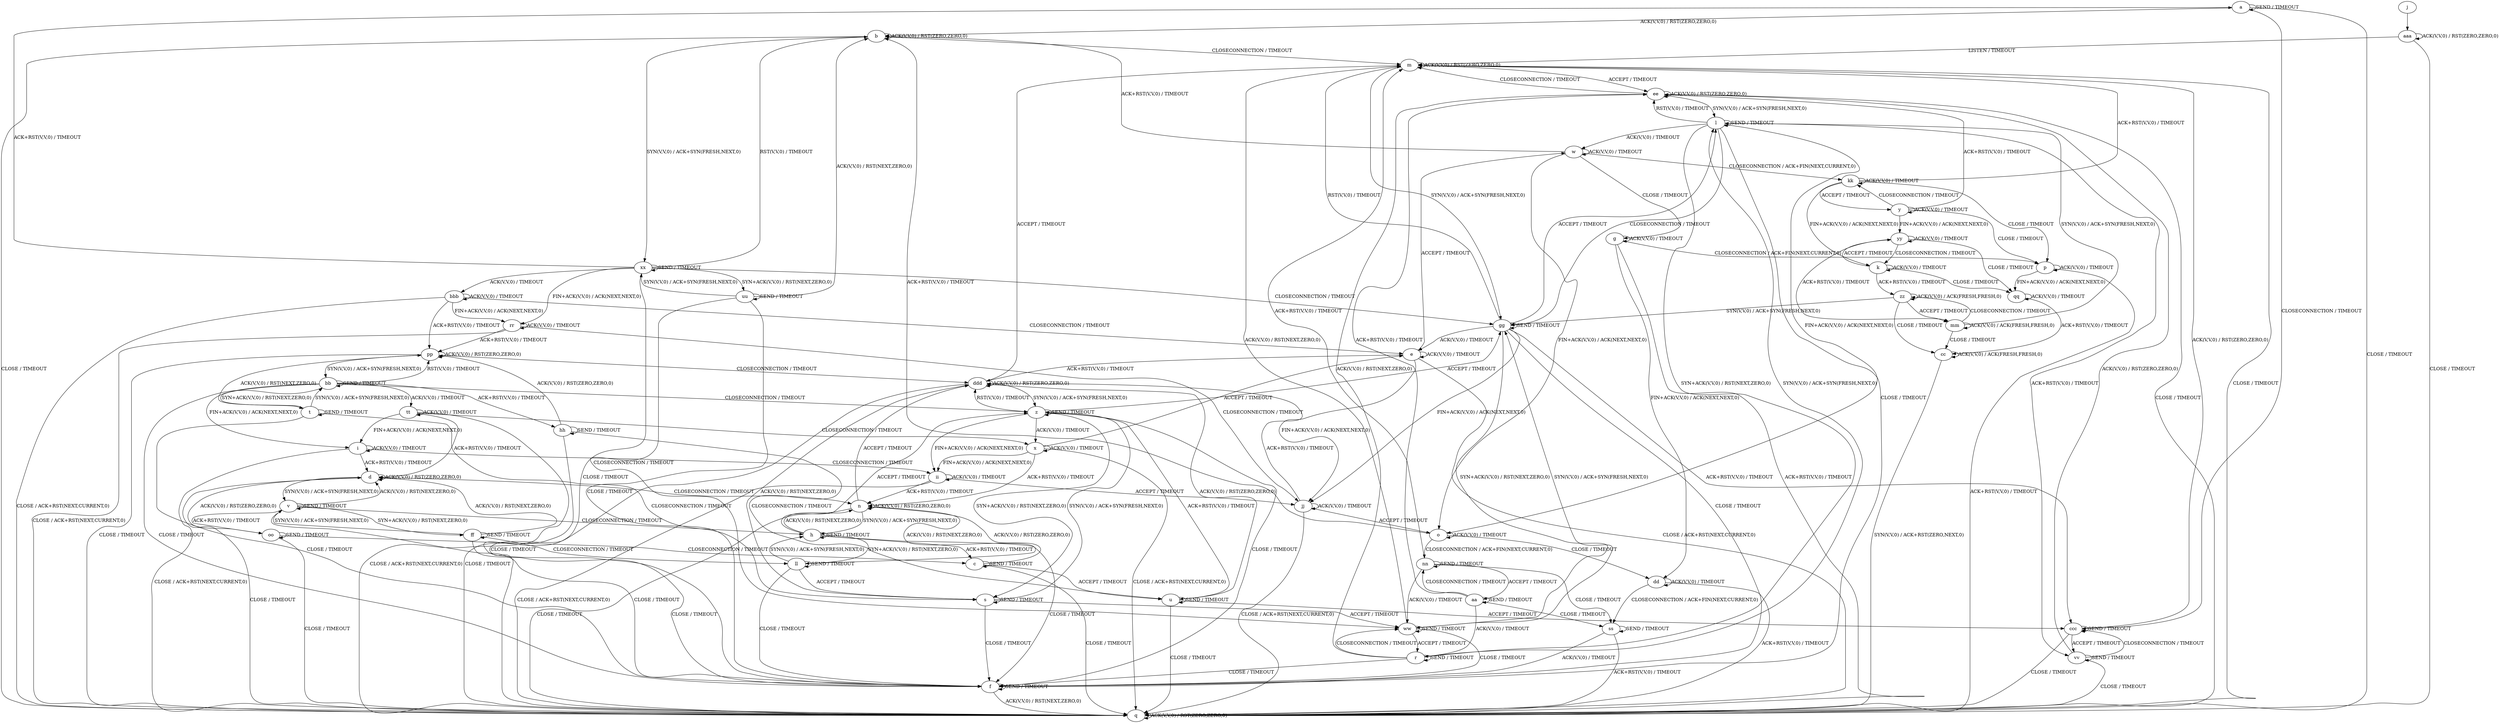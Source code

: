 digraph "" {
	graph ["Incoming time"=11.608948230743408,
		"Outgoing time"=15.975616931915283,
		Output="{'States': 56, 'Transitions': 716, 'Filename': '../results/tcp/TCP_FreeBSD_Server-TCP_FreeBSD_Server-yices-3.dot'}",
		Reference="{'States': 56, 'Transitions': 716, 'Filename': '../subjects/tcp/TCP_FreeBSD_Server.dot'}",
		Solver=yices,
		Updated="{'States': 56, 'Transitions': 716, 'Filename': '../subjects/tcp/TCP_FreeBSD_Server.dot'}",
		"f-measure"=1.0,
		precision=1.0,
		recall=1.0
	];
	a -> a [key=0,
	label="SEND / TIMEOUT"];
a -> b [key=0,
label="ACK(V,V,0) / RST(ZERO,ZERO,0)"];
a -> q [key=0,
label="CLOSE / TIMEOUT"];
a -> ccc [key=0,
label="CLOSECONNECTION / TIMEOUT"];
b -> b [key=0,
label="ACK(V,V,0) / RST(ZERO,ZERO,0)"];
b -> m [key=0,
label="CLOSECONNECTION / TIMEOUT"];
b -> q [key=0,
label="CLOSE / TIMEOUT"];
b -> xx [key=0,
label="SYN(V,V,0) / ACK+SYN(FRESH,NEXT,0)"];
c -> c [key=0,
label="SEND / TIMEOUT"];
c -> n [key=0,
label="ACK(V,V,0) / RST(ZERO,ZERO,0)"];
c -> q [key=0,
label="CLOSE / TIMEOUT"];
c -> u [key=0,
label="ACCEPT / TIMEOUT"];
d -> d [key=0,
label="ACK(V,V,0) / RST(ZERO,ZERO,0)"];
d -> n [key=0,
label="CLOSECONNECTION / TIMEOUT"];
d -> q [key=0,
label="CLOSE / TIMEOUT"];
d -> v [key=0,
label="SYN(V,V,0) / ACK+SYN(FRESH,NEXT,0)"];
e -> e [key=0,
label="ACK(V,V,0) / TIMEOUT"];
e -> q [key=0,
label="CLOSE / ACK+RST(NEXT,CURRENT,0)"];
e -> w [key=0,
label="ACCEPT / TIMEOUT"];
e -> jj [key=0,
label="FIN+ACK(V,V,0) / ACK(NEXT,NEXT,0)"];
e -> ddd [key=0,
label="ACK+RST(V,V,0) / TIMEOUT"];
f -> f [key=0,
label="SEND / TIMEOUT"];
f -> q [key=0,
label="ACK(V,V,0) / RST(NEXT,ZERO,0)"];
g -> g [key=0,
label="ACK(V,V,0) / TIMEOUT"];
g -> p [key=0,
label="CLOSECONNECTION / ACK+FIN(NEXT,CURRENT,0)"];
g -> q [key=0,
label="ACK+RST(V,V,0) / TIMEOUT"];
g -> dd [key=0,
label="FIN+ACK(V,V,0) / ACK(NEXT,NEXT,0)"];
h -> c [key=0,
label="ACK+RST(V,V,0) / TIMEOUT"];
h -> f [key=0,
label="CLOSE / TIMEOUT"];
h -> h [key=0,
label="SEND / TIMEOUT"];
h -> n [key=0,
label="ACK(V,V,0) / RST(NEXT,ZERO,0)"];
h -> z [key=0,
label="ACCEPT / TIMEOUT"];
h -> ll [key=0,
label="SYN+ACK(V,V,0) / RST(NEXT,ZERO,0)"];
i -> d [key=0,
label="ACK+RST(V,V,0) / TIMEOUT"];
i -> i [key=0,
label="ACK(V,V,0) / TIMEOUT"];
i -> q [key=0,
label="CLOSE / ACK+RST(NEXT,CURRENT,0)"];
i -> ii [key=0,
label="CLOSECONNECTION / TIMEOUT"];
j -> aaa [key=0];
k -> k [key=0,
label="ACK(V,V,0) / TIMEOUT"];
k -> qq [key=0,
label="CLOSE / TIMEOUT"];
k -> yy [key=0,
label="ACCEPT / TIMEOUT"];
k -> zz [key=0,
label="ACK+RST(V,V,0) / TIMEOUT"];
l -> f [key=0,
label="CLOSE / TIMEOUT"];
l -> l [key=0,
label="SEND / TIMEOUT"];
l -> o [key=0,
label="FIN+ACK(V,V,0) / ACK(NEXT,NEXT,0)"];
l -> r [key=0,
label="SYN+ACK(V,V,0) / RST(NEXT,ZERO,0)"];
l -> w [key=0,
label="ACK(V,V,0) / TIMEOUT"];
l -> ee [key=0,
label="RST(V,V,0) / TIMEOUT"];
l -> gg [key=0,
label="CLOSECONNECTION / TIMEOUT"];
l -> vv [key=0,
label="ACK+RST(V,V,0) / TIMEOUT"];
m -> m [key=0,
label="ACK(V,V,0) / RST(ZERO,ZERO,0)"];
m -> q [key=0,
label="CLOSE / TIMEOUT"];
m -> ee [key=0,
label="ACCEPT / TIMEOUT"];
m -> gg [key=0,
label="SYN(V,V,0) / ACK+SYN(FRESH,NEXT,0)"];
n -> h [key=0,
label="SYN(V,V,0) / ACK+SYN(FRESH,NEXT,0)"];
n -> n [key=0,
label="ACK(V,V,0) / RST(ZERO,ZERO,0)"];
n -> q [key=0,
label="CLOSE / TIMEOUT"];
n -> ddd [key=0,
label="ACCEPT / TIMEOUT"];
o -> b [key=0,
label="ACK+RST(V,V,0) / TIMEOUT"];
o -> o [key=0,
label="ACK(V,V,0) / TIMEOUT"];
o -> dd [key=0,
label="CLOSE / TIMEOUT"];
o -> nn [key=0,
label="CLOSECONNECTION / ACK+FIN(NEXT,CURRENT,0)"];
p -> p [key=0,
label="ACK(V,V,0) / TIMEOUT"];
p -> q [key=0,
label="ACK+RST(V,V,0) / TIMEOUT"];
p -> qq [key=0,
label="FIN+ACK(V,V,0) / ACK(NEXT,NEXT,0)"];
q -> q [key=0,
label="ACK(V,V,0) / RST(ZERO,ZERO,0)"];
r -> f [key=0,
label="CLOSE / TIMEOUT"];
r -> l [key=0,
label="SYN(V,V,0) / ACK+SYN(FRESH,NEXT,0)"];
r -> r [key=0,
label="SEND / TIMEOUT"];
r -> ee [key=0,
label="ACK(V,V,0) / RST(NEXT,ZERO,0)"];
r -> ww [key=0,
label="CLOSECONNECTION / TIMEOUT"];
s -> f [key=0,
label="CLOSE / TIMEOUT"];
s -> s [key=0,
label="SEND / TIMEOUT"];
s -> z [key=0,
label="SYN(V,V,0) / ACK+SYN(FRESH,NEXT,0)"];
s -> ww [key=0,
label="ACCEPT / TIMEOUT"];
s -> ddd [key=0,
label="ACK(V,V,0) / RST(NEXT,ZERO,0)"];
t -> f [key=0,
label="CLOSE / TIMEOUT"];
t -> s [key=0,
label="CLOSECONNECTION / TIMEOUT"];
t -> t [key=0,
label="SEND / TIMEOUT"];
t -> bb [key=0,
label="SYN(V,V,0) / ACK+SYN(FRESH,NEXT,0)"];
t -> pp [key=0,
label="ACK(V,V,0) / RST(NEXT,ZERO,0)"];
u -> q [key=0,
label="CLOSE / TIMEOUT"];
u -> u [key=0,
label="SEND / TIMEOUT"];
u -> ccc [key=0,
label="ACCEPT / TIMEOUT"];
u -> ddd [key=0,
label="ACK(V,V,0) / RST(ZERO,ZERO,0)"];
v -> d [key=0,
label="ACK(V,V,0) / RST(NEXT,ZERO,0)"];
v -> f [key=0,
label="CLOSE / TIMEOUT"];
v -> h [key=0,
label="CLOSECONNECTION / TIMEOUT"];
v -> v [key=0,
label="SEND / TIMEOUT"];
v -> ff [key=0,
label="SYN+ACK(V,V,0) / RST(NEXT,ZERO,0)"];
v -> oo [key=0,
label="ACK+RST(V,V,0) / TIMEOUT"];
w -> b [key=0,
label="ACK+RST(V,V,0) / TIMEOUT"];
w -> g [key=0,
label="CLOSE / TIMEOUT"];
w -> o [key=0,
label="FIN+ACK(V,V,0) / ACK(NEXT,NEXT,0)"];
w -> w [key=0,
label="ACK(V,V,0) / TIMEOUT"];
w -> kk [key=0,
label="CLOSECONNECTION / ACK+FIN(NEXT,CURRENT,0)"];
x -> e [key=0,
label="ACCEPT / TIMEOUT"];
x -> n [key=0,
label="ACK+RST(V,V,0) / TIMEOUT"];
x -> q [key=0,
label="CLOSE / ACK+RST(NEXT,CURRENT,0)"];
x -> x [key=0,
label="ACK(V,V,0) / TIMEOUT"];
x -> ii [key=0,
label="FIN+ACK(V,V,0) / ACK(NEXT,NEXT,0)"];
y -> p [key=0,
label="CLOSE / TIMEOUT"];
y -> y [key=0,
label="ACK(V,V,0) / TIMEOUT"];
y -> ee [key=0,
label="ACK+RST(V,V,0) / TIMEOUT"];
y -> kk [key=0,
label="CLOSECONNECTION / TIMEOUT"];
y -> yy [key=0,
label="FIN+ACK(V,V,0) / ACK(NEXT,NEXT,0)"];
z -> f [key=0,
label="CLOSE / TIMEOUT"];
z -> s [key=0,
label="SYN+ACK(V,V,0) / RST(NEXT,ZERO,0)"];
z -> u [key=0,
label="ACK+RST(V,V,0) / TIMEOUT"];
z -> x [key=0,
label="ACK(V,V,0) / TIMEOUT"];
z -> z [key=0,
label="SEND / TIMEOUT"];
z -> gg [key=0,
label="ACCEPT / TIMEOUT"];
z -> ii [key=0,
label="FIN+ACK(V,V,0) / ACK(NEXT,NEXT,0)"];
z -> ddd [key=0,
label="RST(V,V,0) / TIMEOUT"];
aa -> r [key=0,
label="ACK(V,V,0) / TIMEOUT"];
aa -> aa [key=0,
label="SEND / TIMEOUT"];
aa -> ee [key=0,
label="ACK+RST(V,V,0) / TIMEOUT"];
aa -> nn [key=0,
label="CLOSECONNECTION / TIMEOUT"];
aa -> ss [key=0,
label="CLOSE / TIMEOUT"];
bb -> f [key=0,
label="CLOSE / TIMEOUT"];
bb -> i [key=0,
label="FIN+ACK(V,V,0) / ACK(NEXT,NEXT,0)"];
bb -> t [key=0,
label="SYN+ACK(V,V,0) / RST(NEXT,ZERO,0)"];
bb -> z [key=0,
label="CLOSECONNECTION / TIMEOUT"];
bb -> bb [key=0,
label="SEND / TIMEOUT"];
bb -> hh [key=0,
label="ACK+RST(V,V,0) / TIMEOUT"];
bb -> pp [key=0,
label="RST(V,V,0) / TIMEOUT"];
bb -> tt [key=0,
label="ACK(V,V,0) / TIMEOUT"];
cc -> q [key=0,
label="SYN(V,V,0) / ACK+RST(ZERO,NEXT,0)"];
cc -> cc [key=0,
label="ACK(V,V,0) / ACK(FRESH,FRESH,0)"];
dd -> q [key=0,
label="ACK+RST(V,V,0) / TIMEOUT"];
dd -> dd [key=0,
label="ACK(V,V,0) / TIMEOUT"];
dd -> ss [key=0,
label="CLOSECONNECTION / ACK+FIN(NEXT,CURRENT,0)"];
ee -> l [key=0,
label="SYN(V,V,0) / ACK+SYN(FRESH,NEXT,0)"];
ee -> m [key=0,
label="CLOSECONNECTION / TIMEOUT"];
ee -> q [key=0,
label="CLOSE / TIMEOUT"];
ee -> ee [key=0,
label="ACK(V,V,0) / RST(ZERO,ZERO,0)"];
ff -> d [key=0,
label="ACK(V,V,0) / RST(NEXT,ZERO,0)"];
ff -> f [key=0,
label="CLOSE / TIMEOUT"];
ff -> v [key=0,
label="SYN(V,V,0) / ACK+SYN(FRESH,NEXT,0)"];
ff -> ff [key=0,
label="SEND / TIMEOUT"];
ff -> ll [key=0,
label="CLOSECONNECTION / TIMEOUT"];
gg -> e [key=0,
label="ACK(V,V,0) / TIMEOUT"];
gg -> f [key=0,
label="CLOSE / TIMEOUT"];
gg -> l [key=0,
label="ACCEPT / TIMEOUT"];
gg -> m [key=0,
label="RST(V,V,0) / TIMEOUT"];
gg -> gg [key=0,
label="SEND / TIMEOUT"];
gg -> jj [key=0,
label="FIN+ACK(V,V,0) / ACK(NEXT,NEXT,0)"];
gg -> ww [key=0,
label="SYN+ACK(V,V,0) / RST(NEXT,ZERO,0)"];
gg -> ccc [key=0,
label="ACK+RST(V,V,0) / TIMEOUT"];
hh -> q [key=0,
label="CLOSE / TIMEOUT"];
hh -> u [key=0,
label="CLOSECONNECTION / TIMEOUT"];
hh -> hh [key=0,
label="SEND / TIMEOUT"];
hh -> pp [key=0,
label="ACK(V,V,0) / RST(ZERO,ZERO,0)"];
ii -> n [key=0,
label="ACK+RST(V,V,0) / TIMEOUT"];
ii -> q [key=0,
label="CLOSE / ACK+RST(NEXT,CURRENT,0)"];
ii -> ii [key=0,
label="ACK(V,V,0) / TIMEOUT"];
ii -> jj [key=0,
label="ACCEPT / TIMEOUT"];
jj -> o [key=0,
label="ACCEPT / TIMEOUT"];
jj -> q [key=0,
label="CLOSE / ACK+RST(NEXT,CURRENT,0)"];
jj -> jj [key=0,
label="ACK(V,V,0) / TIMEOUT"];
jj -> ddd [key=0,
label="ACK+RST(V,V,0) / TIMEOUT"];
kk -> k [key=0,
label="FIN+ACK(V,V,0) / ACK(NEXT,NEXT,0)"];
kk -> m [key=0,
label="ACK+RST(V,V,0) / TIMEOUT"];
kk -> p [key=0,
label="CLOSE / TIMEOUT"];
kk -> y [key=0,
label="ACCEPT / TIMEOUT"];
kk -> kk [key=0,
label="ACK(V,V,0) / TIMEOUT"];
ll -> f [key=0,
label="CLOSE / TIMEOUT"];
ll -> h [key=0,
label="SYN(V,V,0) / ACK+SYN(FRESH,NEXT,0)"];
ll -> n [key=0,
label="ACK(V,V,0) / RST(NEXT,ZERO,0)"];
ll -> s [key=0,
label="ACCEPT / TIMEOUT"];
ll -> ll [key=0,
label="SEND / TIMEOUT"];
mm -> l [key=0,
label="SYN(V,V,0) / ACK+SYN(FRESH,NEXT,0)"];
mm -> cc [key=0,
label="CLOSE / TIMEOUT"];
mm -> mm [key=0,
label="ACK(V,V,0) / ACK(FRESH,FRESH,0)"];
mm -> zz [key=0,
label="CLOSECONNECTION / TIMEOUT"];
nn -> m [key=0,
label="ACK+RST(V,V,0) / TIMEOUT"];
nn -> aa [key=0,
label="ACCEPT / TIMEOUT"];
nn -> nn [key=0,
label="SEND / TIMEOUT"];
nn -> ss [key=0,
label="CLOSE / TIMEOUT"];
nn -> ww [key=0,
label="ACK(V,V,0) / TIMEOUT"];
oo -> c [key=0,
label="CLOSECONNECTION / TIMEOUT"];
oo -> d [key=0,
label="ACK(V,V,0) / RST(ZERO,ZERO,0)"];
oo -> q [key=0,
label="CLOSE / TIMEOUT"];
oo -> oo [key=0,
label="SEND / TIMEOUT"];
pp -> q [key=0,
label="CLOSE / TIMEOUT"];
pp -> bb [key=0,
label="SYN(V,V,0) / ACK+SYN(FRESH,NEXT,0)"];
pp -> pp [key=0,
label="ACK(V,V,0) / RST(ZERO,ZERO,0)"];
pp -> ddd [key=0,
label="CLOSECONNECTION / TIMEOUT"];
qq -> cc [key=0,
label="ACK+RST(V,V,0) / TIMEOUT"];
qq -> qq [key=0,
label="ACK(V,V,0) / TIMEOUT"];
rr -> q [key=0,
label="CLOSE / ACK+RST(NEXT,CURRENT,0)"];
rr -> jj [key=0,
label="CLOSECONNECTION / TIMEOUT"];
rr -> pp [key=0,
label="ACK+RST(V,V,0) / TIMEOUT"];
rr -> rr [key=0,
label="ACK(V,V,0) / TIMEOUT"];
ss -> f [key=0,
label="ACK(V,V,0) / TIMEOUT"];
ss -> q [key=0,
label="ACK+RST(V,V,0) / TIMEOUT"];
ss -> ss [key=0,
label="SEND / TIMEOUT"];
tt -> d [key=0,
label="ACK+RST(V,V,0) / TIMEOUT"];
tt -> i [key=0,
label="FIN+ACK(V,V,0) / ACK(NEXT,NEXT,0)"];
tt -> q [key=0,
label="CLOSE / ACK+RST(NEXT,CURRENT,0)"];
tt -> x [key=0,
label="CLOSECONNECTION / TIMEOUT"];
tt -> tt [key=0,
label="ACK(V,V,0) / TIMEOUT"];
uu -> b [key=0,
label="ACK(V,V,0) / RST(NEXT,ZERO,0)"];
uu -> f [key=0,
label="CLOSE / TIMEOUT"];
uu -> uu [key=0,
label="SEND / TIMEOUT"];
uu -> ww [key=0,
label="CLOSECONNECTION / TIMEOUT"];
uu -> xx [key=0,
label="SYN(V,V,0) / ACK+SYN(FRESH,NEXT,0)"];
vv -> q [key=0,
label="CLOSE / TIMEOUT"];
vv -> ee [key=0,
label="ACK(V,V,0) / RST(ZERO,ZERO,0)"];
vv -> vv [key=0,
label="SEND / TIMEOUT"];
vv -> ccc [key=0,
label="CLOSECONNECTION / TIMEOUT"];
ww -> f [key=0,
label="CLOSE / TIMEOUT"];
ww -> m [key=0,
label="ACK(V,V,0) / RST(NEXT,ZERO,0)"];
ww -> r [key=0,
label="ACCEPT / TIMEOUT"];
ww -> gg [key=0,
label="SYN(V,V,0) / ACK+SYN(FRESH,NEXT,0)"];
ww -> ww [key=0,
label="SEND / TIMEOUT"];
xx -> a [key=0,
label="ACK+RST(V,V,0) / TIMEOUT"];
xx -> b [key=0,
label="RST(V,V,0) / TIMEOUT"];
xx -> f [key=0,
label="CLOSE / TIMEOUT"];
xx -> gg [key=0,
label="CLOSECONNECTION / TIMEOUT"];
xx -> rr [key=0,
label="FIN+ACK(V,V,0) / ACK(NEXT,NEXT,0)"];
xx -> uu [key=0,
label="SYN+ACK(V,V,0) / RST(NEXT,ZERO,0)"];
xx -> xx [key=0,
label="SEND / TIMEOUT"];
xx -> bbb [key=0,
label="ACK(V,V,0) / TIMEOUT"];
yy -> k [key=0,
label="CLOSECONNECTION / TIMEOUT"];
yy -> mm [key=0,
label="ACK+RST(V,V,0) / TIMEOUT"];
yy -> qq [key=0,
label="CLOSE / TIMEOUT"];
yy -> yy [key=0,
label="ACK(V,V,0) / TIMEOUT"];
zz -> cc [key=0,
label="CLOSE / TIMEOUT"];
zz -> gg [key=0,
label="SYN(V,V,0) / ACK+SYN(FRESH,NEXT,0)"];
zz -> mm [key=0,
label="ACCEPT / TIMEOUT"];
zz -> zz [key=0,
label="ACK(V,V,0) / ACK(FRESH,FRESH,0)"];
aaa -> m [key=0,
label="LISTEN / TIMEOUT"];
aaa -> q [key=0,
label="CLOSE / TIMEOUT"];
aaa -> aaa [key=0,
label="ACK(V,V,0) / RST(ZERO,ZERO,0)"];
bbb -> e [key=0,
label="CLOSECONNECTION / TIMEOUT"];
bbb -> q [key=0,
label="CLOSE / ACK+RST(NEXT,CURRENT,0)"];
bbb -> pp [key=0,
label="ACK+RST(V,V,0) / TIMEOUT"];
bbb -> rr [key=0,
label="FIN+ACK(V,V,0) / ACK(NEXT,NEXT,0)"];
bbb -> bbb [key=0,
label="ACK(V,V,0) / TIMEOUT"];
ccc -> m [key=0,
label="ACK(V,V,0) / RST(ZERO,ZERO,0)"];
ccc -> q [key=0,
label="CLOSE / TIMEOUT"];
ccc -> vv [key=0,
label="ACCEPT / TIMEOUT"];
ccc -> ccc [key=0,
label="SEND / TIMEOUT"];
ddd -> m [key=0,
label="ACCEPT / TIMEOUT"];
ddd -> q [key=0,
label="CLOSE / TIMEOUT"];
ddd -> z [key=0,
label="SYN(V,V,0) / ACK+SYN(FRESH,NEXT,0)"];
ddd -> ddd [key=0,
label="ACK(V,V,0) / RST(ZERO,ZERO,0)"];
}
